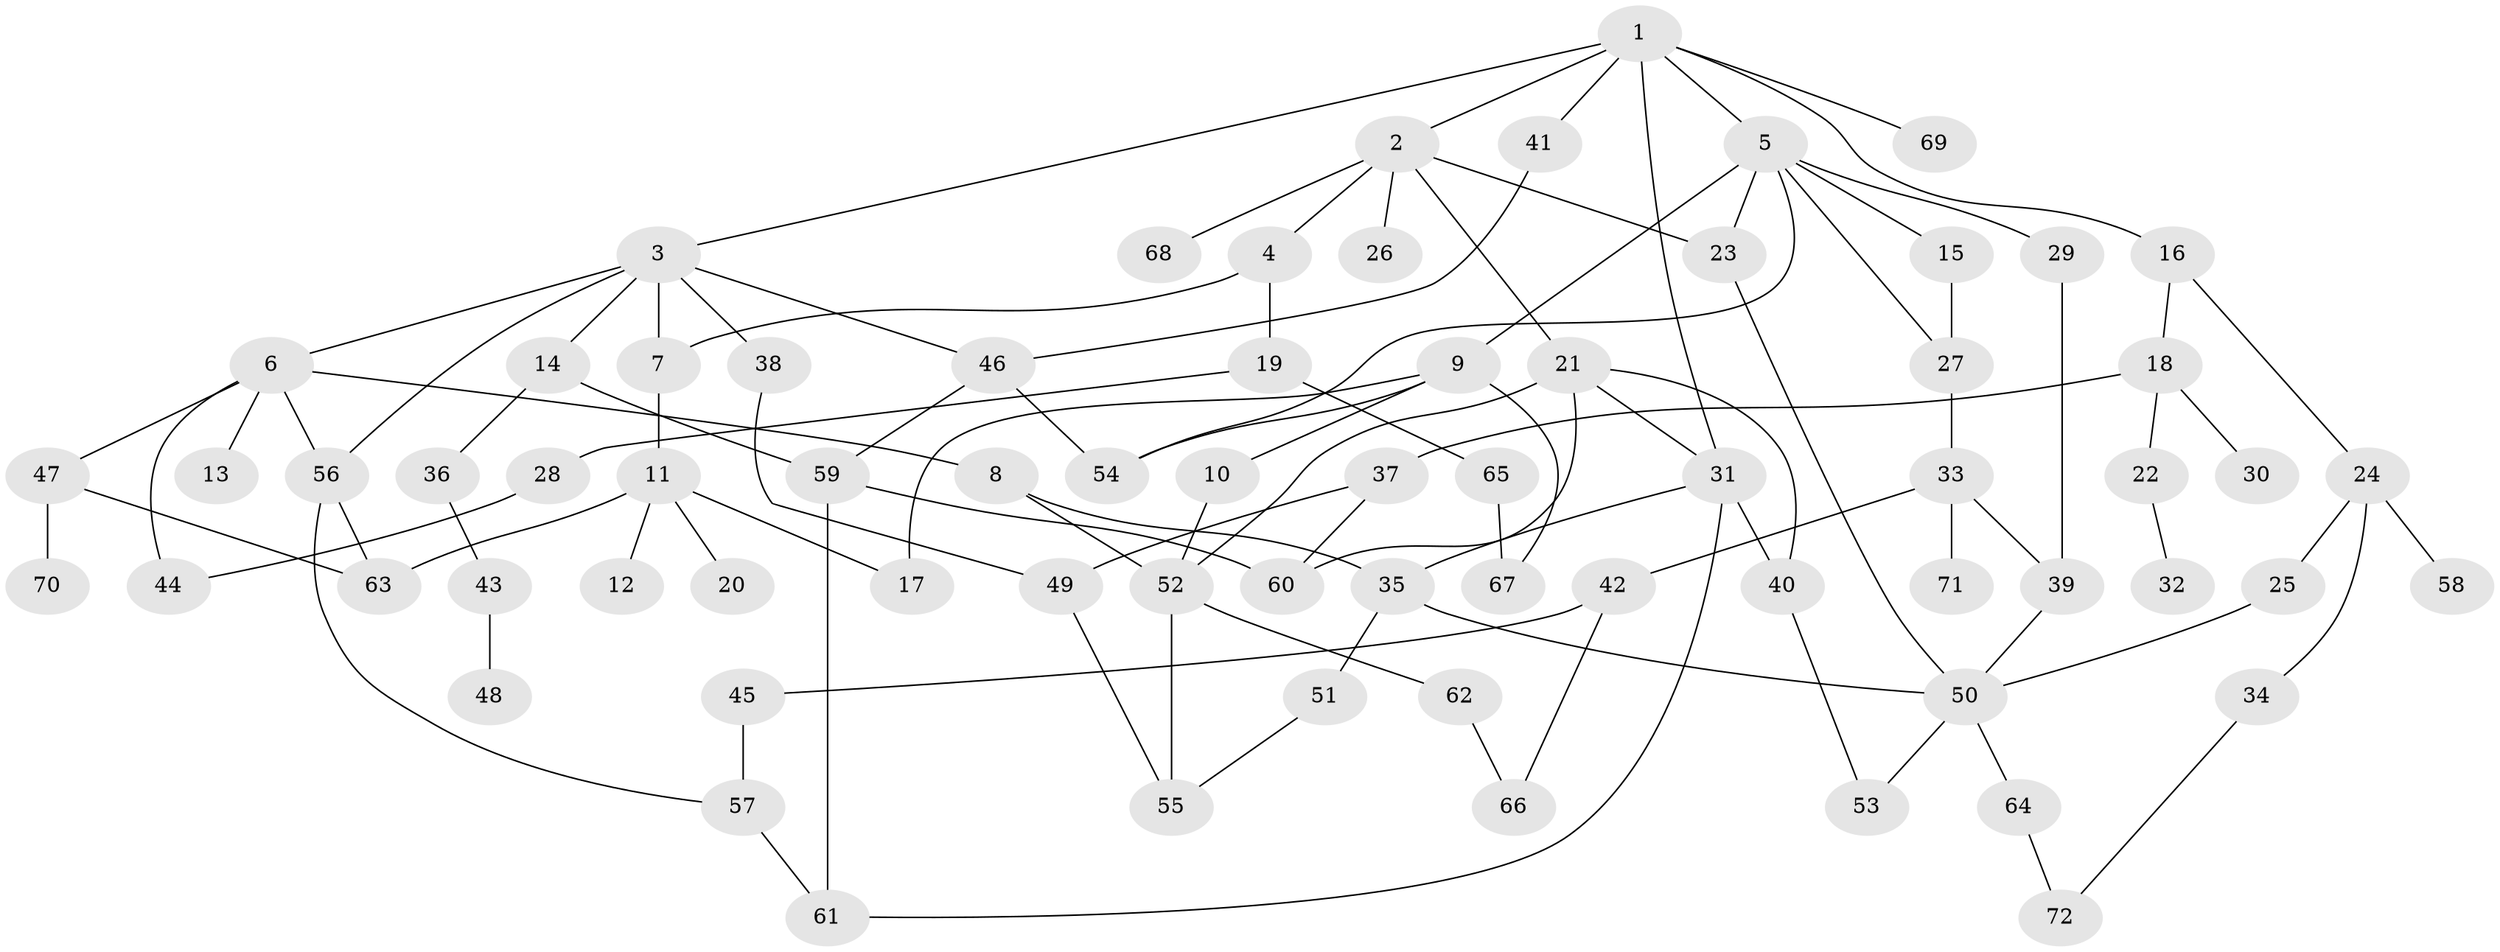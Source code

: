 // coarse degree distribution, {7: 0.02, 6: 0.08, 8: 0.02, 4: 0.1, 5: 0.12, 1: 0.18, 2: 0.24, 3: 0.24}
// Generated by graph-tools (version 1.1) at 2025/17/03/04/25 18:17:03]
// undirected, 72 vertices, 104 edges
graph export_dot {
graph [start="1"]
  node [color=gray90,style=filled];
  1;
  2;
  3;
  4;
  5;
  6;
  7;
  8;
  9;
  10;
  11;
  12;
  13;
  14;
  15;
  16;
  17;
  18;
  19;
  20;
  21;
  22;
  23;
  24;
  25;
  26;
  27;
  28;
  29;
  30;
  31;
  32;
  33;
  34;
  35;
  36;
  37;
  38;
  39;
  40;
  41;
  42;
  43;
  44;
  45;
  46;
  47;
  48;
  49;
  50;
  51;
  52;
  53;
  54;
  55;
  56;
  57;
  58;
  59;
  60;
  61;
  62;
  63;
  64;
  65;
  66;
  67;
  68;
  69;
  70;
  71;
  72;
  1 -- 2;
  1 -- 3;
  1 -- 5;
  1 -- 16;
  1 -- 31;
  1 -- 41;
  1 -- 69;
  2 -- 4;
  2 -- 21;
  2 -- 26;
  2 -- 68;
  2 -- 23;
  3 -- 6;
  3 -- 14;
  3 -- 38;
  3 -- 46;
  3 -- 7;
  3 -- 56;
  4 -- 7;
  4 -- 19;
  5 -- 9;
  5 -- 15;
  5 -- 23;
  5 -- 27;
  5 -- 29;
  5 -- 54;
  6 -- 8;
  6 -- 13;
  6 -- 44;
  6 -- 47;
  6 -- 56;
  7 -- 11;
  8 -- 35;
  8 -- 52;
  9 -- 10;
  9 -- 54;
  9 -- 67;
  9 -- 17;
  10 -- 52;
  11 -- 12;
  11 -- 17;
  11 -- 20;
  11 -- 63;
  14 -- 36;
  14 -- 59;
  15 -- 27;
  16 -- 18;
  16 -- 24;
  18 -- 22;
  18 -- 30;
  18 -- 37;
  19 -- 28;
  19 -- 65;
  21 -- 60;
  21 -- 52;
  21 -- 31;
  21 -- 40;
  22 -- 32;
  23 -- 50;
  24 -- 25;
  24 -- 34;
  24 -- 58;
  25 -- 50;
  27 -- 33;
  28 -- 44;
  29 -- 39;
  31 -- 40;
  31 -- 61;
  31 -- 35;
  33 -- 39;
  33 -- 42;
  33 -- 71;
  34 -- 72;
  35 -- 51;
  35 -- 50;
  36 -- 43;
  37 -- 60;
  37 -- 49;
  38 -- 49;
  39 -- 50;
  40 -- 53;
  41 -- 46;
  42 -- 45;
  42 -- 66;
  43 -- 48;
  45 -- 57;
  46 -- 59;
  46 -- 54;
  47 -- 70;
  47 -- 63;
  49 -- 55;
  50 -- 53;
  50 -- 64;
  51 -- 55;
  52 -- 62;
  52 -- 55;
  56 -- 63;
  56 -- 57;
  57 -- 61;
  59 -- 61;
  59 -- 60;
  62 -- 66;
  64 -- 72;
  65 -- 67;
}
